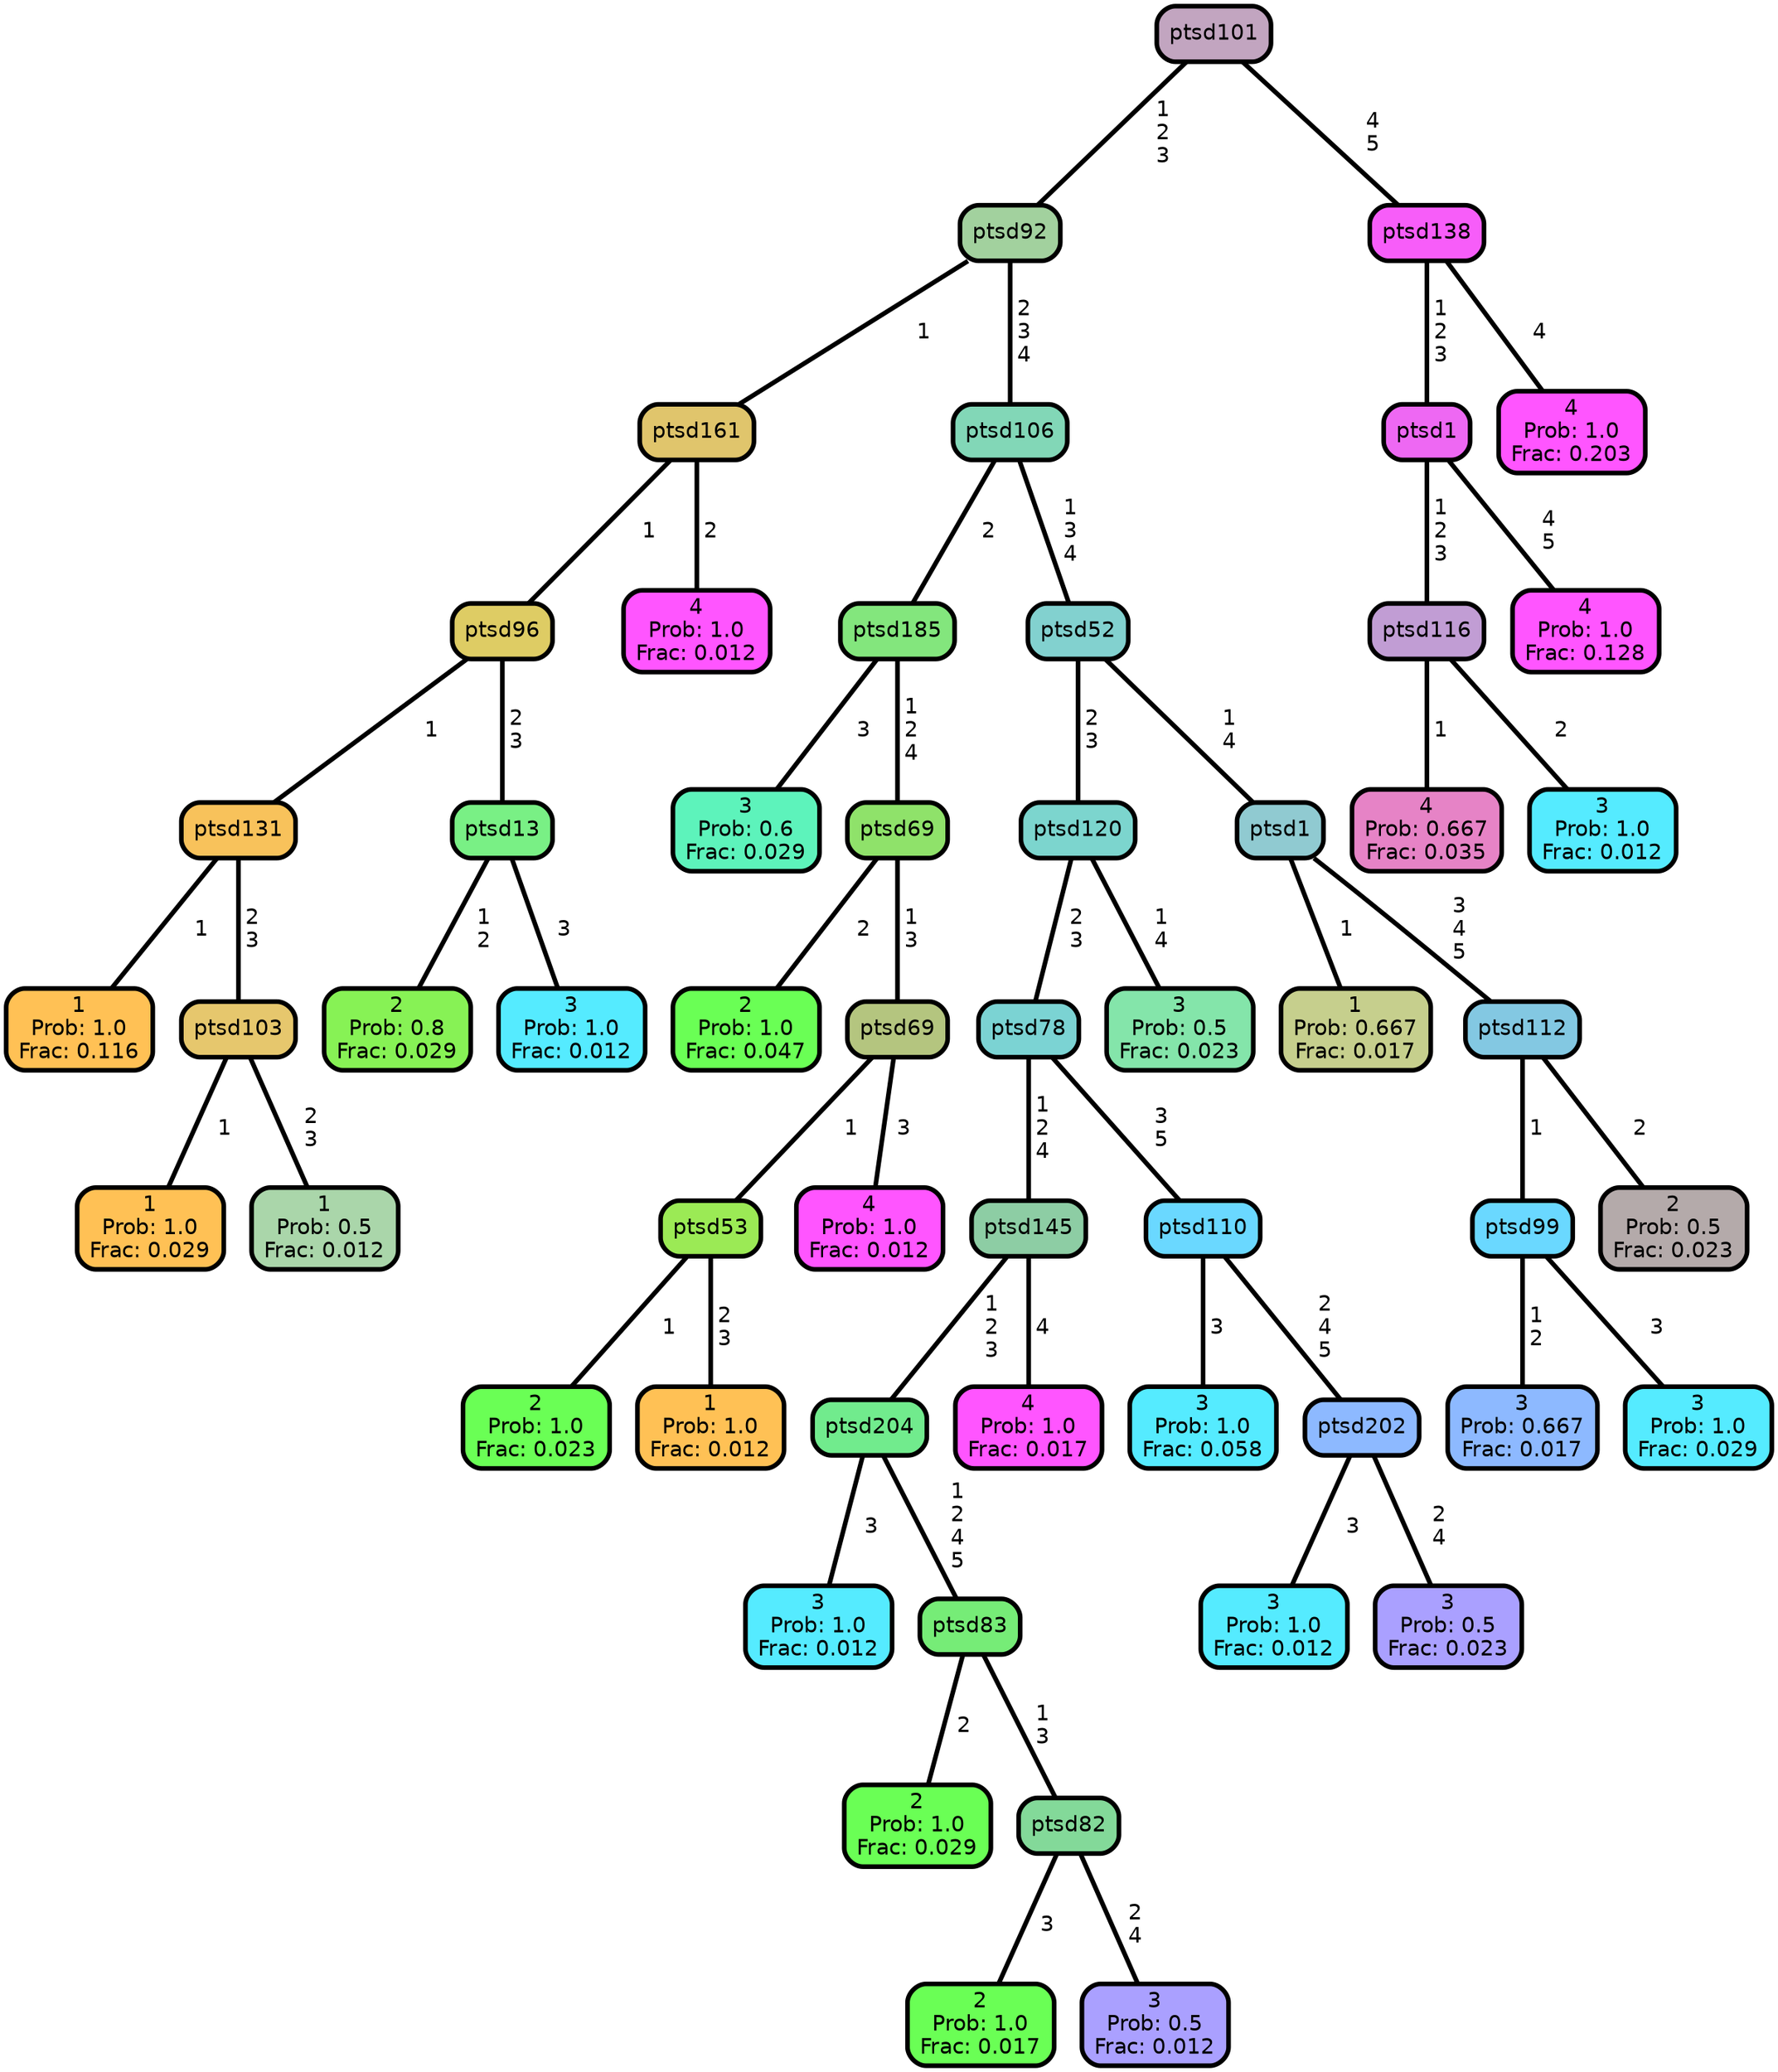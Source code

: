 graph Tree {
node [shape=box, style="filled, rounded",color="black",penwidth="3",fontcolor="black",                 fontname=helvetica] ;
graph [ranksep="0 equally", splines=straight,                 bgcolor=transparent, dpi=200] ;
edge [fontname=helvetica, color=black] ;
0 [label="1
Prob: 1.0
Frac: 0.116", fillcolor="#ffc155"] ;
1 [label="ptsd131", fillcolor="#f8c25b"] ;
2 [label="1
Prob: 1.0
Frac: 0.029", fillcolor="#ffc155"] ;
3 [label="ptsd103", fillcolor="#e6c76d"] ;
4 [label="1
Prob: 0.5
Frac: 0.012", fillcolor="#aad6aa"] ;
5 [label="ptsd96", fillcolor="#decc64"] ;
6 [label="2
Prob: 0.8
Frac: 0.029", fillcolor="#87f255"] ;
7 [label="ptsd13", fillcolor="#79f085"] ;
8 [label="3
Prob: 1.0
Frac: 0.012", fillcolor="#55ebff"] ;
9 [label="ptsd161", fillcolor="#e0c56c"] ;
10 [label="4
Prob: 1.0
Frac: 0.012", fillcolor="#ff55ff"] ;
11 [label="ptsd92", fillcolor="#a2d19e"] ;
12 [label="3
Prob: 0.6
Frac: 0.029", fillcolor="#5df3bb"] ;
13 [label="ptsd185", fillcolor="#83e67d"] ;
14 [label="2
Prob: 1.0
Frac: 0.047", fillcolor="#6aff55"] ;
15 [label="ptsd69", fillcolor="#8fe26a"] ;
16 [label="2
Prob: 1.0
Frac: 0.023", fillcolor="#6aff55"] ;
17 [label="ptsd53", fillcolor="#9bea55"] ;
18 [label="1
Prob: 1.0
Frac: 0.012", fillcolor="#ffc155"] ;
19 [label="ptsd69", fillcolor="#b4c57f"] ;
20 [label="4
Prob: 1.0
Frac: 0.012", fillcolor="#ff55ff"] ;
21 [label="ptsd106", fillcolor="#82d7b7"] ;
22 [label="3
Prob: 1.0
Frac: 0.012", fillcolor="#55ebff"] ;
23 [label="ptsd204", fillcolor="#71eb8d"] ;
24 [label="2
Prob: 1.0
Frac: 0.029", fillcolor="#6aff55"] ;
25 [label="ptsd83", fillcolor="#76ec77"] ;
26 [label="2
Prob: 1.0
Frac: 0.017", fillcolor="#6aff55"] ;
27 [label="ptsd82", fillcolor="#83d999"] ;
28 [label="3
Prob: 0.5
Frac: 0.012", fillcolor="#aaa0ff"] ;
29 [label="ptsd145", fillcolor="#8dcda4"] ;
30 [label="4
Prob: 1.0
Frac: 0.017", fillcolor="#ff55ff"] ;
31 [label="ptsd78", fillcolor="#7bd3d3"] ;
32 [label="3
Prob: 1.0
Frac: 0.058", fillcolor="#55ebff"] ;
33 [label="ptsd110", fillcolor="#6ad8ff"] ;
34 [label="3
Prob: 1.0
Frac: 0.012", fillcolor="#55ebff"] ;
35 [label="ptsd202", fillcolor="#8db9ff"] ;
36 [label="3
Prob: 0.5
Frac: 0.023", fillcolor="#aaa0ff"] ;
37 [label="ptsd120", fillcolor="#7cd5ce"] ;
38 [label="3
Prob: 0.5
Frac: 0.023", fillcolor="#84e5aa"] ;
39 [label="ptsd52", fillcolor="#82d1cf"] ;
40 [label="1
Prob: 0.667
Frac: 0.017", fillcolor="#c6cf8d"] ;
41 [label="ptsd1", fillcolor="#90cad1"] ;
42 [label="3
Prob: 0.667
Frac: 0.017", fillcolor="#8db9ff"] ;
43 [label="ptsd99", fillcolor="#6ad8ff"] ;
44 [label="3
Prob: 1.0
Frac: 0.029", fillcolor="#55ebff"] ;
45 [label="ptsd112", fillcolor="#83c8e2"] ;
46 [label="2
Prob: 0.5
Frac: 0.023", fillcolor="#b4aaaa"] ;
47 [label="ptsd101", fillcolor="#c2a5c0"] ;
48 [label="4
Prob: 0.667
Frac: 0.035", fillcolor="#e683c6"] ;
49 [label="ptsd116", fillcolor="#c19dd4"] ;
50 [label="3
Prob: 1.0
Frac: 0.012", fillcolor="#55ebff"] ;
51 [label="ptsd1", fillcolor="#ee68f3"] ;
52 [label="4
Prob: 1.0
Frac: 0.128", fillcolor="#ff55ff"] ;
53 [label="ptsd138", fillcolor="#f75df9"] ;
54 [label="4
Prob: 1.0
Frac: 0.203", fillcolor="#ff55ff"] ;
1 -- 0 [label=" 1",penwidth=3] ;
1 -- 3 [label=" 2\n 3",penwidth=3] ;
3 -- 2 [label=" 1",penwidth=3] ;
3 -- 4 [label=" 2\n 3",penwidth=3] ;
5 -- 1 [label=" 1",penwidth=3] ;
5 -- 7 [label=" 2\n 3",penwidth=3] ;
7 -- 6 [label=" 1\n 2",penwidth=3] ;
7 -- 8 [label=" 3",penwidth=3] ;
9 -- 5 [label=" 1",penwidth=3] ;
9 -- 10 [label=" 2",penwidth=3] ;
11 -- 9 [label=" 1",penwidth=3] ;
11 -- 21 [label=" 2\n 3\n 4",penwidth=3] ;
13 -- 12 [label=" 3",penwidth=3] ;
13 -- 15 [label=" 1\n 2\n 4",penwidth=3] ;
15 -- 14 [label=" 2",penwidth=3] ;
15 -- 19 [label=" 1\n 3",penwidth=3] ;
17 -- 16 [label=" 1",penwidth=3] ;
17 -- 18 [label=" 2\n 3",penwidth=3] ;
19 -- 17 [label=" 1",penwidth=3] ;
19 -- 20 [label=" 3",penwidth=3] ;
21 -- 13 [label=" 2",penwidth=3] ;
21 -- 39 [label=" 1\n 3\n 4",penwidth=3] ;
23 -- 22 [label=" 3",penwidth=3] ;
23 -- 25 [label=" 1\n 2\n 4\n 5",penwidth=3] ;
25 -- 24 [label=" 2",penwidth=3] ;
25 -- 27 [label=" 1\n 3",penwidth=3] ;
27 -- 26 [label=" 3",penwidth=3] ;
27 -- 28 [label=" 2\n 4",penwidth=3] ;
29 -- 23 [label=" 1\n 2\n 3",penwidth=3] ;
29 -- 30 [label=" 4",penwidth=3] ;
31 -- 29 [label=" 1\n 2\n 4",penwidth=3] ;
31 -- 33 [label=" 3\n 5",penwidth=3] ;
33 -- 32 [label=" 3",penwidth=3] ;
33 -- 35 [label=" 2\n 4\n 5",penwidth=3] ;
35 -- 34 [label=" 3",penwidth=3] ;
35 -- 36 [label=" 2\n 4",penwidth=3] ;
37 -- 31 [label=" 2\n 3",penwidth=3] ;
37 -- 38 [label=" 1\n 4",penwidth=3] ;
39 -- 37 [label=" 2\n 3",penwidth=3] ;
39 -- 41 [label=" 1\n 4",penwidth=3] ;
41 -- 40 [label=" 1",penwidth=3] ;
41 -- 45 [label=" 3\n 4\n 5",penwidth=3] ;
43 -- 42 [label=" 1\n 2",penwidth=3] ;
43 -- 44 [label=" 3",penwidth=3] ;
45 -- 43 [label=" 1",penwidth=3] ;
45 -- 46 [label=" 2",penwidth=3] ;
47 -- 11 [label=" 1\n 2\n 3",penwidth=3] ;
47 -- 53 [label=" 4\n 5",penwidth=3] ;
49 -- 48 [label=" 1",penwidth=3] ;
49 -- 50 [label=" 2",penwidth=3] ;
51 -- 49 [label=" 1\n 2\n 3",penwidth=3] ;
51 -- 52 [label=" 4\n 5",penwidth=3] ;
53 -- 51 [label=" 1\n 2\n 3",penwidth=3] ;
53 -- 54 [label=" 4",penwidth=3] ;
{rank = same;}}